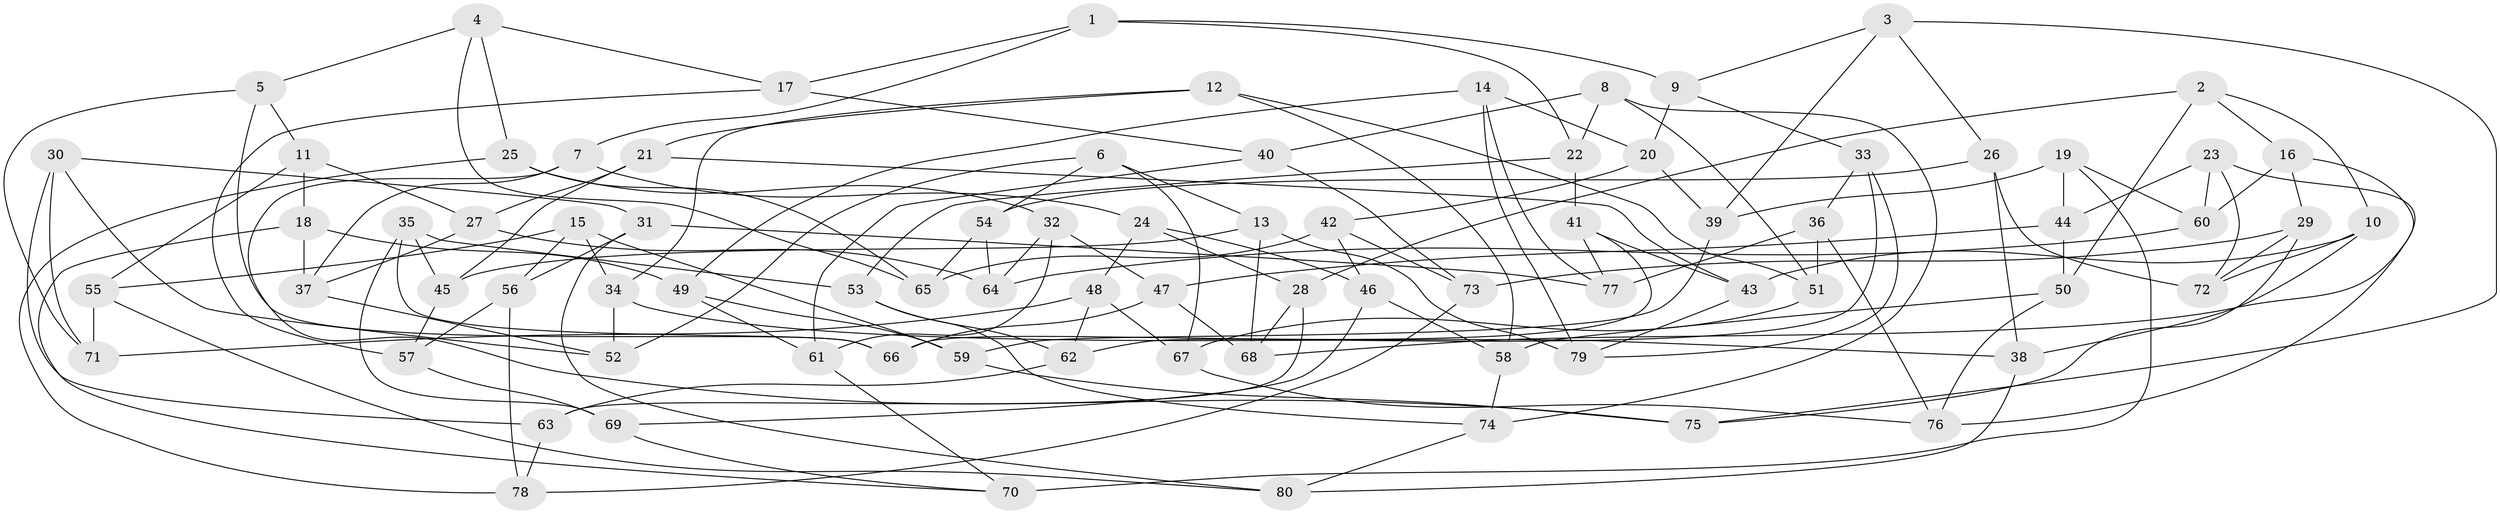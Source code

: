 // coarse degree distribution, {10: 0.0625, 6: 0.08333333333333333, 7: 0.0625, 4: 0.5833333333333334, 5: 0.125, 8: 0.0625, 3: 0.020833333333333332}
// Generated by graph-tools (version 1.1) at 2025/20/03/04/25 18:20:47]
// undirected, 80 vertices, 160 edges
graph export_dot {
graph [start="1"]
  node [color=gray90,style=filled];
  1;
  2;
  3;
  4;
  5;
  6;
  7;
  8;
  9;
  10;
  11;
  12;
  13;
  14;
  15;
  16;
  17;
  18;
  19;
  20;
  21;
  22;
  23;
  24;
  25;
  26;
  27;
  28;
  29;
  30;
  31;
  32;
  33;
  34;
  35;
  36;
  37;
  38;
  39;
  40;
  41;
  42;
  43;
  44;
  45;
  46;
  47;
  48;
  49;
  50;
  51;
  52;
  53;
  54;
  55;
  56;
  57;
  58;
  59;
  60;
  61;
  62;
  63;
  64;
  65;
  66;
  67;
  68;
  69;
  70;
  71;
  72;
  73;
  74;
  75;
  76;
  77;
  78;
  79;
  80;
  1 -- 17;
  1 -- 7;
  1 -- 22;
  1 -- 9;
  2 -- 16;
  2 -- 28;
  2 -- 50;
  2 -- 10;
  3 -- 39;
  3 -- 9;
  3 -- 26;
  3 -- 75;
  4 -- 65;
  4 -- 25;
  4 -- 5;
  4 -- 17;
  5 -- 66;
  5 -- 11;
  5 -- 71;
  6 -- 13;
  6 -- 54;
  6 -- 52;
  6 -- 67;
  7 -- 75;
  7 -- 37;
  7 -- 24;
  8 -- 22;
  8 -- 40;
  8 -- 51;
  8 -- 74;
  9 -- 33;
  9 -- 20;
  10 -- 38;
  10 -- 72;
  10 -- 43;
  11 -- 18;
  11 -- 55;
  11 -- 27;
  12 -- 51;
  12 -- 58;
  12 -- 34;
  12 -- 21;
  13 -- 68;
  13 -- 45;
  13 -- 79;
  14 -- 20;
  14 -- 49;
  14 -- 79;
  14 -- 77;
  15 -- 55;
  15 -- 59;
  15 -- 34;
  15 -- 56;
  16 -- 68;
  16 -- 60;
  16 -- 29;
  17 -- 57;
  17 -- 40;
  18 -- 49;
  18 -- 70;
  18 -- 37;
  19 -- 44;
  19 -- 39;
  19 -- 60;
  19 -- 70;
  20 -- 39;
  20 -- 42;
  21 -- 43;
  21 -- 45;
  21 -- 27;
  22 -- 53;
  22 -- 41;
  23 -- 72;
  23 -- 76;
  23 -- 44;
  23 -- 60;
  24 -- 46;
  24 -- 28;
  24 -- 48;
  25 -- 65;
  25 -- 78;
  25 -- 32;
  26 -- 38;
  26 -- 54;
  26 -- 72;
  27 -- 37;
  27 -- 64;
  28 -- 63;
  28 -- 68;
  29 -- 73;
  29 -- 72;
  29 -- 75;
  30 -- 63;
  30 -- 31;
  30 -- 71;
  30 -- 52;
  31 -- 77;
  31 -- 80;
  31 -- 56;
  32 -- 47;
  32 -- 64;
  32 -- 61;
  33 -- 79;
  33 -- 36;
  33 -- 62;
  34 -- 52;
  34 -- 38;
  35 -- 45;
  35 -- 66;
  35 -- 53;
  35 -- 69;
  36 -- 51;
  36 -- 76;
  36 -- 77;
  37 -- 52;
  38 -- 80;
  39 -- 59;
  40 -- 73;
  40 -- 61;
  41 -- 77;
  41 -- 43;
  41 -- 66;
  42 -- 73;
  42 -- 46;
  42 -- 65;
  43 -- 79;
  44 -- 50;
  44 -- 47;
  45 -- 57;
  46 -- 69;
  46 -- 58;
  47 -- 68;
  47 -- 66;
  48 -- 71;
  48 -- 67;
  48 -- 62;
  49 -- 61;
  49 -- 59;
  50 -- 58;
  50 -- 76;
  51 -- 67;
  53 -- 74;
  53 -- 62;
  54 -- 64;
  54 -- 65;
  55 -- 71;
  55 -- 80;
  56 -- 78;
  56 -- 57;
  57 -- 69;
  58 -- 74;
  59 -- 75;
  60 -- 64;
  61 -- 70;
  62 -- 63;
  63 -- 78;
  67 -- 76;
  69 -- 70;
  73 -- 78;
  74 -- 80;
}
